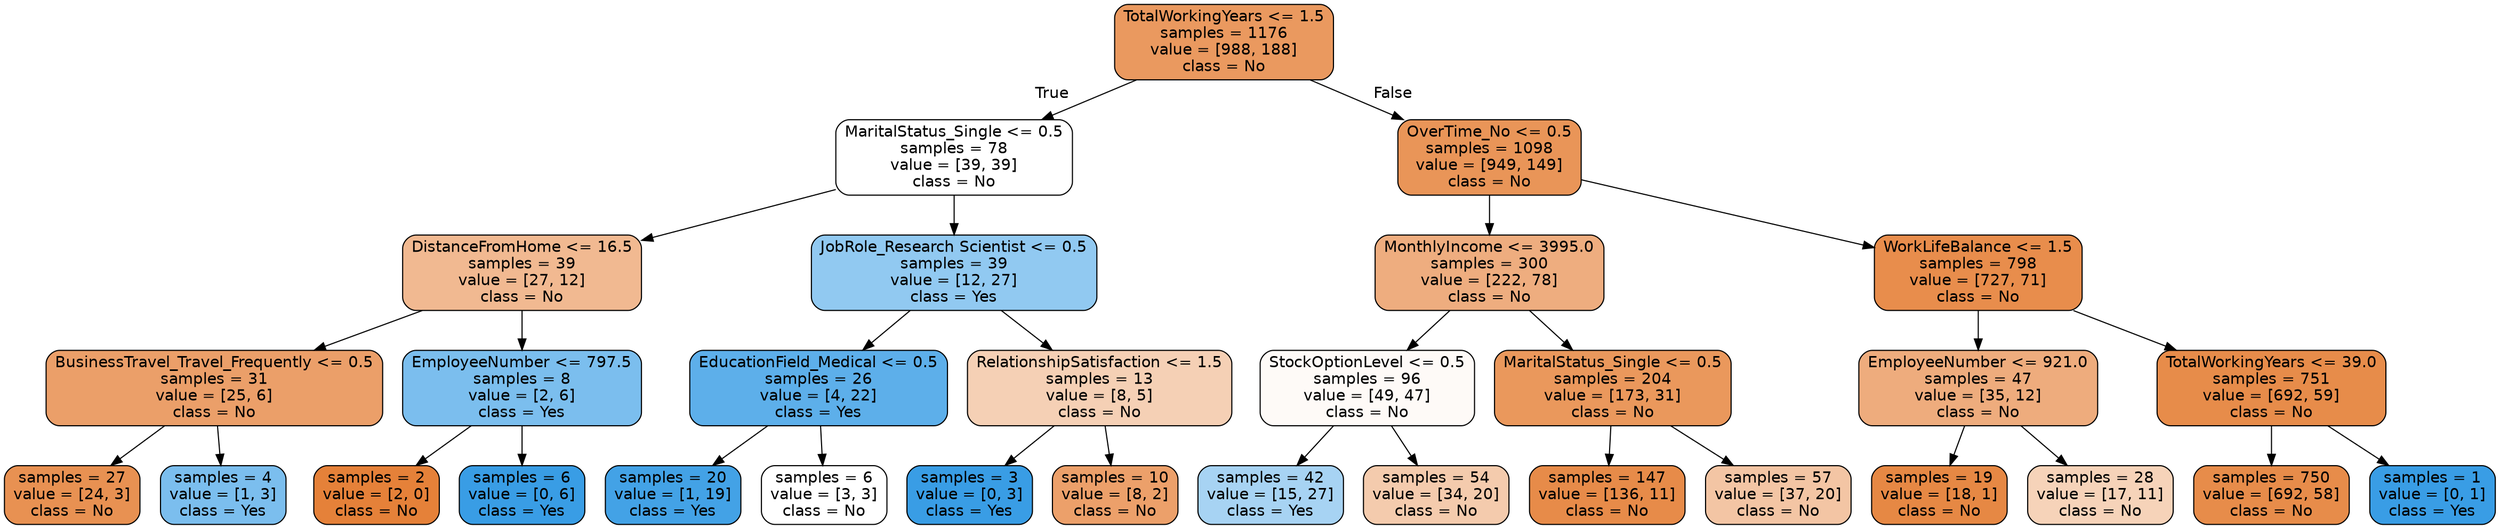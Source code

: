 digraph Tree {
node [shape=box, style="filled, rounded", color="black", fontname=helvetica] ;
edge [fontname=helvetica] ;
0 [label="TotalWorkingYears <= 1.5\nsamples = 1176\nvalue = [988, 188]\nclass = No", fillcolor="#ea995f"] ;
1 [label="MaritalStatus_Single <= 0.5\nsamples = 78\nvalue = [39, 39]\nclass = No", fillcolor="#ffffff"] ;
0 -> 1 [labeldistance=2.5, labelangle=45, headlabel="True"] ;
2 [label="DistanceFromHome <= 16.5\nsamples = 39\nvalue = [27, 12]\nclass = No", fillcolor="#f1b991"] ;
1 -> 2 ;
3 [label="BusinessTravel_Travel_Frequently <= 0.5\nsamples = 31\nvalue = [25, 6]\nclass = No", fillcolor="#eb9f69"] ;
2 -> 3 ;
4 [label="samples = 27\nvalue = [24, 3]\nclass = No", fillcolor="#e89152"] ;
3 -> 4 ;
5 [label="samples = 4\nvalue = [1, 3]\nclass = Yes", fillcolor="#7bbeee"] ;
3 -> 5 ;
6 [label="EmployeeNumber <= 797.5\nsamples = 8\nvalue = [2, 6]\nclass = Yes", fillcolor="#7bbeee"] ;
2 -> 6 ;
7 [label="samples = 2\nvalue = [2, 0]\nclass = No", fillcolor="#e58139"] ;
6 -> 7 ;
8 [label="samples = 6\nvalue = [0, 6]\nclass = Yes", fillcolor="#399de5"] ;
6 -> 8 ;
9 [label="JobRole_Research Scientist <= 0.5\nsamples = 39\nvalue = [12, 27]\nclass = Yes", fillcolor="#91c9f1"] ;
1 -> 9 ;
10 [label="EducationField_Medical <= 0.5\nsamples = 26\nvalue = [4, 22]\nclass = Yes", fillcolor="#5dafea"] ;
9 -> 10 ;
11 [label="samples = 20\nvalue = [1, 19]\nclass = Yes", fillcolor="#43a2e6"] ;
10 -> 11 ;
12 [label="samples = 6\nvalue = [3, 3]\nclass = No", fillcolor="#ffffff"] ;
10 -> 12 ;
13 [label="RelationshipSatisfaction <= 1.5\nsamples = 13\nvalue = [8, 5]\nclass = No", fillcolor="#f5d0b5"] ;
9 -> 13 ;
14 [label="samples = 3\nvalue = [0, 3]\nclass = Yes", fillcolor="#399de5"] ;
13 -> 14 ;
15 [label="samples = 10\nvalue = [8, 2]\nclass = No", fillcolor="#eca06a"] ;
13 -> 15 ;
16 [label="OverTime_No <= 0.5\nsamples = 1098\nvalue = [949, 149]\nclass = No", fillcolor="#e99558"] ;
0 -> 16 [labeldistance=2.5, labelangle=-45, headlabel="False"] ;
17 [label="MonthlyIncome <= 3995.0\nsamples = 300\nvalue = [222, 78]\nclass = No", fillcolor="#eead7f"] ;
16 -> 17 ;
18 [label="StockOptionLevel <= 0.5\nsamples = 96\nvalue = [49, 47]\nclass = No", fillcolor="#fefaf7"] ;
17 -> 18 ;
19 [label="samples = 42\nvalue = [15, 27]\nclass = Yes", fillcolor="#a7d3f3"] ;
18 -> 19 ;
20 [label="samples = 54\nvalue = [34, 20]\nclass = No", fillcolor="#f4cbad"] ;
18 -> 20 ;
21 [label="MaritalStatus_Single <= 0.5\nsamples = 204\nvalue = [173, 31]\nclass = No", fillcolor="#ea985c"] ;
17 -> 21 ;
22 [label="samples = 147\nvalue = [136, 11]\nclass = No", fillcolor="#e78b49"] ;
21 -> 22 ;
23 [label="samples = 57\nvalue = [37, 20]\nclass = No", fillcolor="#f3c5a4"] ;
21 -> 23 ;
24 [label="WorkLifeBalance <= 1.5\nsamples = 798\nvalue = [727, 71]\nclass = No", fillcolor="#e88d4c"] ;
16 -> 24 ;
25 [label="EmployeeNumber <= 921.0\nsamples = 47\nvalue = [35, 12]\nclass = No", fillcolor="#eeac7d"] ;
24 -> 25 ;
26 [label="samples = 19\nvalue = [18, 1]\nclass = No", fillcolor="#e68844"] ;
25 -> 26 ;
27 [label="samples = 28\nvalue = [17, 11]\nclass = No", fillcolor="#f6d3b9"] ;
25 -> 27 ;
28 [label="TotalWorkingYears <= 39.0\nsamples = 751\nvalue = [692, 59]\nclass = No", fillcolor="#e78c4a"] ;
24 -> 28 ;
29 [label="samples = 750\nvalue = [692, 58]\nclass = No", fillcolor="#e78c4a"] ;
28 -> 29 ;
30 [label="samples = 1\nvalue = [0, 1]\nclass = Yes", fillcolor="#399de5"] ;
28 -> 30 ;
}